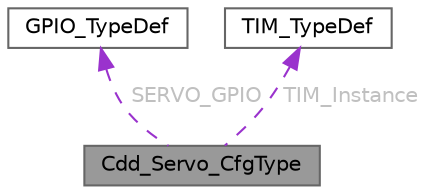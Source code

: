 digraph "Cdd_Servo_CfgType"
{
 // LATEX_PDF_SIZE
  bgcolor="transparent";
  edge [fontname=Helvetica,fontsize=10,labelfontname=Helvetica,labelfontsize=10];
  node [fontname=Helvetica,fontsize=10,shape=box,height=0.2,width=0.4];
  Node1 [id="Node000001",label="Cdd_Servo_CfgType",height=0.2,width=0.4,color="gray40", fillcolor="grey60", style="filled", fontcolor="black",tooltip=" "];
  Node2 -> Node1 [id="edge1_Node000001_Node000002",dir="back",color="darkorchid3",style="dashed",tooltip=" ",label=" SERVO_GPIO",fontcolor="grey" ];
  Node2 [id="Node000002",label="GPIO_TypeDef",height=0.2,width=0.4,color="gray40", fillcolor="white", style="filled",URL="$struct_g_p_i_o___type_def.html",tooltip="General Purpose I/O."];
  Node3 -> Node1 [id="edge2_Node000001_Node000003",dir="back",color="darkorchid3",style="dashed",tooltip=" ",label=" TIM_Instance",fontcolor="grey" ];
  Node3 [id="Node000003",label="TIM_TypeDef",height=0.2,width=0.4,color="gray40", fillcolor="white", style="filled",URL="$struct_t_i_m___type_def.html",tooltip="TIM."];
}
